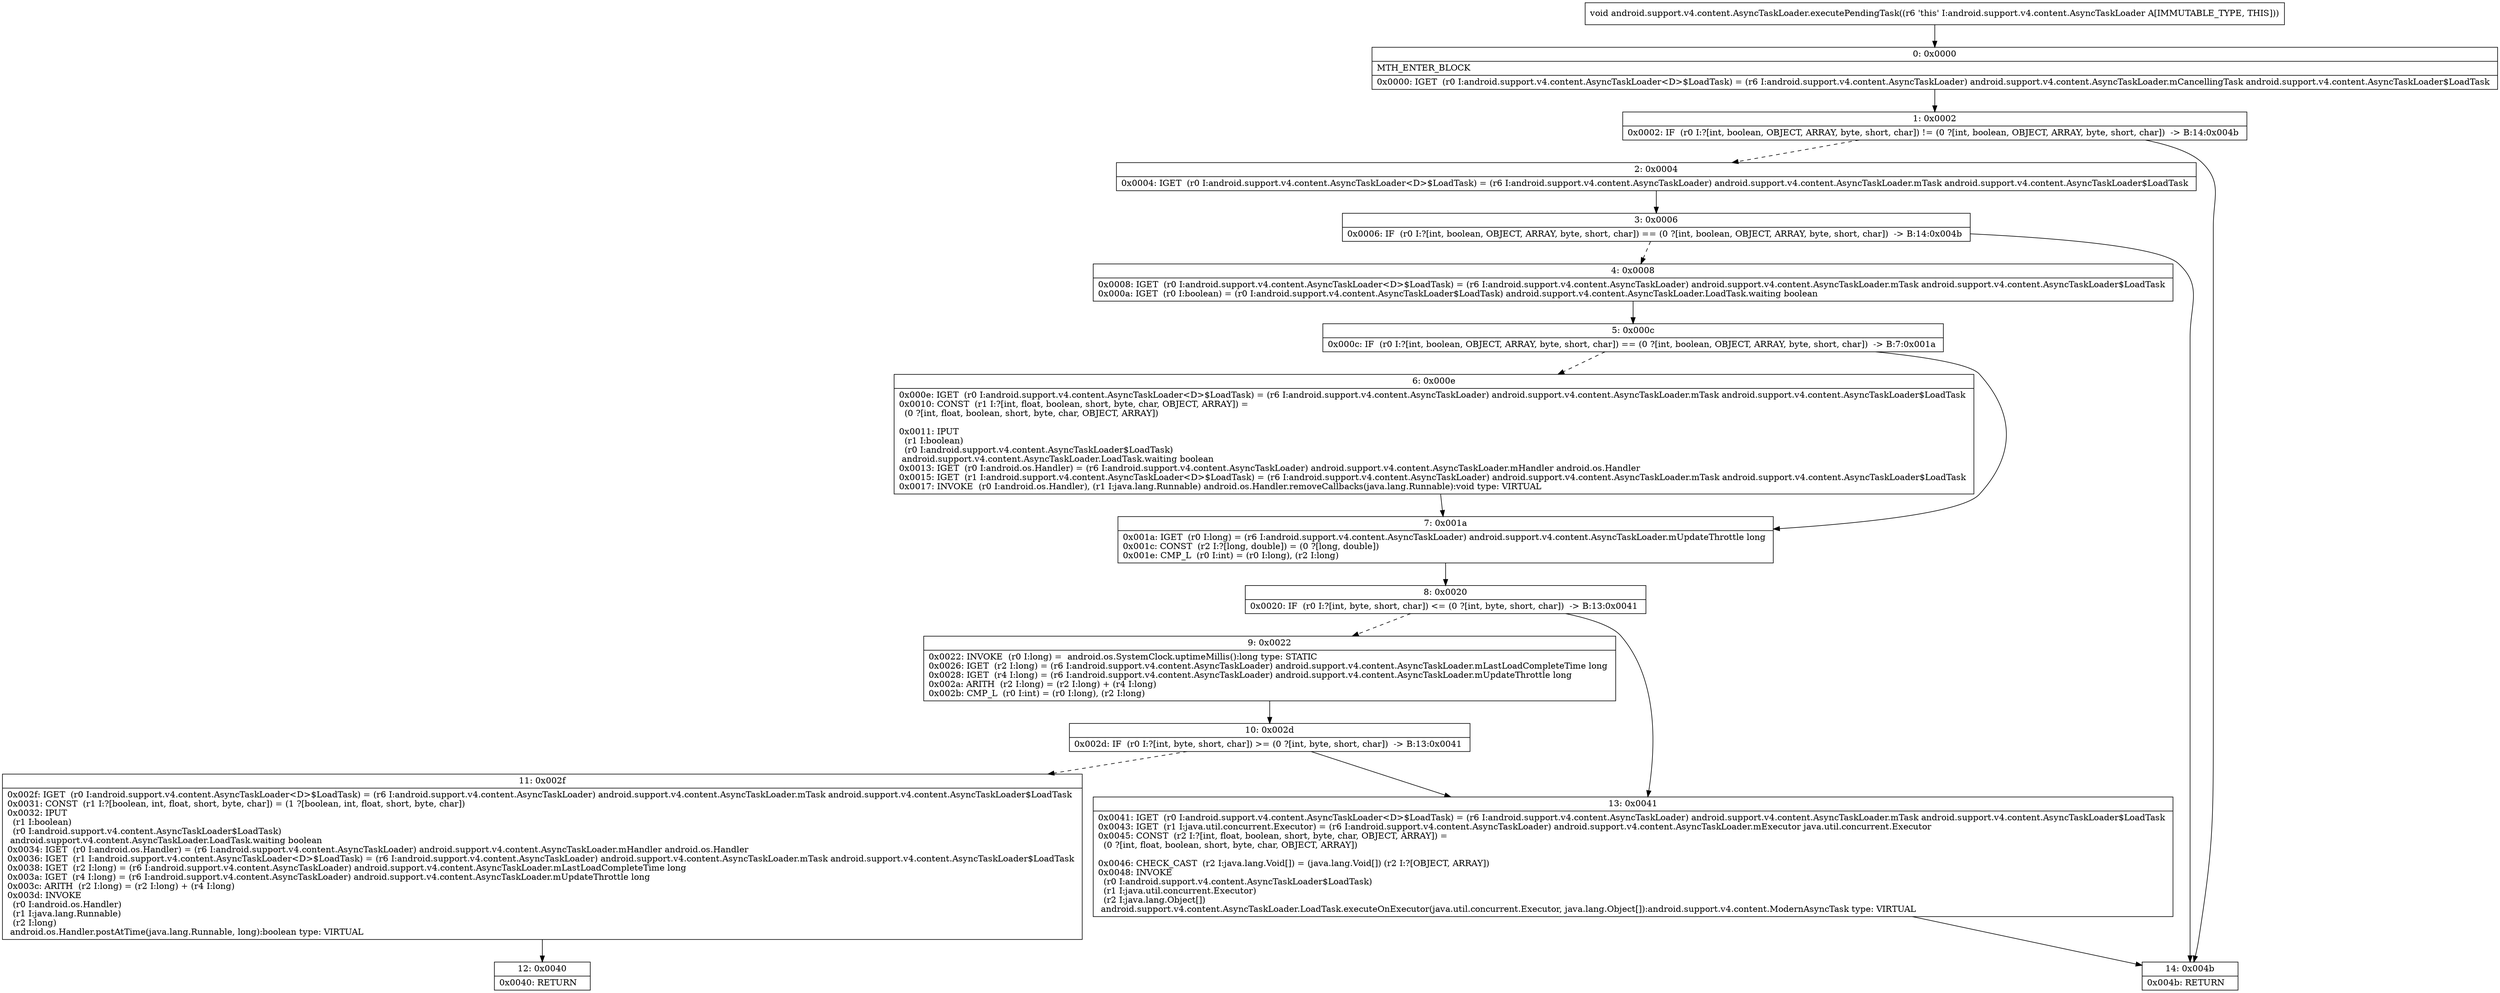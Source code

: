 digraph "CFG forandroid.support.v4.content.AsyncTaskLoader.executePendingTask()V" {
Node_0 [shape=record,label="{0\:\ 0x0000|MTH_ENTER_BLOCK\l|0x0000: IGET  (r0 I:android.support.v4.content.AsyncTaskLoader\<D\>$LoadTask) = (r6 I:android.support.v4.content.AsyncTaskLoader) android.support.v4.content.AsyncTaskLoader.mCancellingTask android.support.v4.content.AsyncTaskLoader$LoadTask \l}"];
Node_1 [shape=record,label="{1\:\ 0x0002|0x0002: IF  (r0 I:?[int, boolean, OBJECT, ARRAY, byte, short, char]) != (0 ?[int, boolean, OBJECT, ARRAY, byte, short, char])  \-\> B:14:0x004b \l}"];
Node_2 [shape=record,label="{2\:\ 0x0004|0x0004: IGET  (r0 I:android.support.v4.content.AsyncTaskLoader\<D\>$LoadTask) = (r6 I:android.support.v4.content.AsyncTaskLoader) android.support.v4.content.AsyncTaskLoader.mTask android.support.v4.content.AsyncTaskLoader$LoadTask \l}"];
Node_3 [shape=record,label="{3\:\ 0x0006|0x0006: IF  (r0 I:?[int, boolean, OBJECT, ARRAY, byte, short, char]) == (0 ?[int, boolean, OBJECT, ARRAY, byte, short, char])  \-\> B:14:0x004b \l}"];
Node_4 [shape=record,label="{4\:\ 0x0008|0x0008: IGET  (r0 I:android.support.v4.content.AsyncTaskLoader\<D\>$LoadTask) = (r6 I:android.support.v4.content.AsyncTaskLoader) android.support.v4.content.AsyncTaskLoader.mTask android.support.v4.content.AsyncTaskLoader$LoadTask \l0x000a: IGET  (r0 I:boolean) = (r0 I:android.support.v4.content.AsyncTaskLoader$LoadTask) android.support.v4.content.AsyncTaskLoader.LoadTask.waiting boolean \l}"];
Node_5 [shape=record,label="{5\:\ 0x000c|0x000c: IF  (r0 I:?[int, boolean, OBJECT, ARRAY, byte, short, char]) == (0 ?[int, boolean, OBJECT, ARRAY, byte, short, char])  \-\> B:7:0x001a \l}"];
Node_6 [shape=record,label="{6\:\ 0x000e|0x000e: IGET  (r0 I:android.support.v4.content.AsyncTaskLoader\<D\>$LoadTask) = (r6 I:android.support.v4.content.AsyncTaskLoader) android.support.v4.content.AsyncTaskLoader.mTask android.support.v4.content.AsyncTaskLoader$LoadTask \l0x0010: CONST  (r1 I:?[int, float, boolean, short, byte, char, OBJECT, ARRAY]) = \l  (0 ?[int, float, boolean, short, byte, char, OBJECT, ARRAY])\l \l0x0011: IPUT  \l  (r1 I:boolean)\l  (r0 I:android.support.v4.content.AsyncTaskLoader$LoadTask)\l android.support.v4.content.AsyncTaskLoader.LoadTask.waiting boolean \l0x0013: IGET  (r0 I:android.os.Handler) = (r6 I:android.support.v4.content.AsyncTaskLoader) android.support.v4.content.AsyncTaskLoader.mHandler android.os.Handler \l0x0015: IGET  (r1 I:android.support.v4.content.AsyncTaskLoader\<D\>$LoadTask) = (r6 I:android.support.v4.content.AsyncTaskLoader) android.support.v4.content.AsyncTaskLoader.mTask android.support.v4.content.AsyncTaskLoader$LoadTask \l0x0017: INVOKE  (r0 I:android.os.Handler), (r1 I:java.lang.Runnable) android.os.Handler.removeCallbacks(java.lang.Runnable):void type: VIRTUAL \l}"];
Node_7 [shape=record,label="{7\:\ 0x001a|0x001a: IGET  (r0 I:long) = (r6 I:android.support.v4.content.AsyncTaskLoader) android.support.v4.content.AsyncTaskLoader.mUpdateThrottle long \l0x001c: CONST  (r2 I:?[long, double]) = (0 ?[long, double]) \l0x001e: CMP_L  (r0 I:int) = (r0 I:long), (r2 I:long) \l}"];
Node_8 [shape=record,label="{8\:\ 0x0020|0x0020: IF  (r0 I:?[int, byte, short, char]) \<= (0 ?[int, byte, short, char])  \-\> B:13:0x0041 \l}"];
Node_9 [shape=record,label="{9\:\ 0x0022|0x0022: INVOKE  (r0 I:long) =  android.os.SystemClock.uptimeMillis():long type: STATIC \l0x0026: IGET  (r2 I:long) = (r6 I:android.support.v4.content.AsyncTaskLoader) android.support.v4.content.AsyncTaskLoader.mLastLoadCompleteTime long \l0x0028: IGET  (r4 I:long) = (r6 I:android.support.v4.content.AsyncTaskLoader) android.support.v4.content.AsyncTaskLoader.mUpdateThrottle long \l0x002a: ARITH  (r2 I:long) = (r2 I:long) + (r4 I:long) \l0x002b: CMP_L  (r0 I:int) = (r0 I:long), (r2 I:long) \l}"];
Node_10 [shape=record,label="{10\:\ 0x002d|0x002d: IF  (r0 I:?[int, byte, short, char]) \>= (0 ?[int, byte, short, char])  \-\> B:13:0x0041 \l}"];
Node_11 [shape=record,label="{11\:\ 0x002f|0x002f: IGET  (r0 I:android.support.v4.content.AsyncTaskLoader\<D\>$LoadTask) = (r6 I:android.support.v4.content.AsyncTaskLoader) android.support.v4.content.AsyncTaskLoader.mTask android.support.v4.content.AsyncTaskLoader$LoadTask \l0x0031: CONST  (r1 I:?[boolean, int, float, short, byte, char]) = (1 ?[boolean, int, float, short, byte, char]) \l0x0032: IPUT  \l  (r1 I:boolean)\l  (r0 I:android.support.v4.content.AsyncTaskLoader$LoadTask)\l android.support.v4.content.AsyncTaskLoader.LoadTask.waiting boolean \l0x0034: IGET  (r0 I:android.os.Handler) = (r6 I:android.support.v4.content.AsyncTaskLoader) android.support.v4.content.AsyncTaskLoader.mHandler android.os.Handler \l0x0036: IGET  (r1 I:android.support.v4.content.AsyncTaskLoader\<D\>$LoadTask) = (r6 I:android.support.v4.content.AsyncTaskLoader) android.support.v4.content.AsyncTaskLoader.mTask android.support.v4.content.AsyncTaskLoader$LoadTask \l0x0038: IGET  (r2 I:long) = (r6 I:android.support.v4.content.AsyncTaskLoader) android.support.v4.content.AsyncTaskLoader.mLastLoadCompleteTime long \l0x003a: IGET  (r4 I:long) = (r6 I:android.support.v4.content.AsyncTaskLoader) android.support.v4.content.AsyncTaskLoader.mUpdateThrottle long \l0x003c: ARITH  (r2 I:long) = (r2 I:long) + (r4 I:long) \l0x003d: INVOKE  \l  (r0 I:android.os.Handler)\l  (r1 I:java.lang.Runnable)\l  (r2 I:long)\l android.os.Handler.postAtTime(java.lang.Runnable, long):boolean type: VIRTUAL \l}"];
Node_12 [shape=record,label="{12\:\ 0x0040|0x0040: RETURN   \l}"];
Node_13 [shape=record,label="{13\:\ 0x0041|0x0041: IGET  (r0 I:android.support.v4.content.AsyncTaskLoader\<D\>$LoadTask) = (r6 I:android.support.v4.content.AsyncTaskLoader) android.support.v4.content.AsyncTaskLoader.mTask android.support.v4.content.AsyncTaskLoader$LoadTask \l0x0043: IGET  (r1 I:java.util.concurrent.Executor) = (r6 I:android.support.v4.content.AsyncTaskLoader) android.support.v4.content.AsyncTaskLoader.mExecutor java.util.concurrent.Executor \l0x0045: CONST  (r2 I:?[int, float, boolean, short, byte, char, OBJECT, ARRAY]) = \l  (0 ?[int, float, boolean, short, byte, char, OBJECT, ARRAY])\l \l0x0046: CHECK_CAST  (r2 I:java.lang.Void[]) = (java.lang.Void[]) (r2 I:?[OBJECT, ARRAY]) \l0x0048: INVOKE  \l  (r0 I:android.support.v4.content.AsyncTaskLoader$LoadTask)\l  (r1 I:java.util.concurrent.Executor)\l  (r2 I:java.lang.Object[])\l android.support.v4.content.AsyncTaskLoader.LoadTask.executeOnExecutor(java.util.concurrent.Executor, java.lang.Object[]):android.support.v4.content.ModernAsyncTask type: VIRTUAL \l}"];
Node_14 [shape=record,label="{14\:\ 0x004b|0x004b: RETURN   \l}"];
MethodNode[shape=record,label="{void android.support.v4.content.AsyncTaskLoader.executePendingTask((r6 'this' I:android.support.v4.content.AsyncTaskLoader A[IMMUTABLE_TYPE, THIS])) }"];
MethodNode -> Node_0;
Node_0 -> Node_1;
Node_1 -> Node_2[style=dashed];
Node_1 -> Node_14;
Node_2 -> Node_3;
Node_3 -> Node_4[style=dashed];
Node_3 -> Node_14;
Node_4 -> Node_5;
Node_5 -> Node_6[style=dashed];
Node_5 -> Node_7;
Node_6 -> Node_7;
Node_7 -> Node_8;
Node_8 -> Node_9[style=dashed];
Node_8 -> Node_13;
Node_9 -> Node_10;
Node_10 -> Node_11[style=dashed];
Node_10 -> Node_13;
Node_11 -> Node_12;
Node_13 -> Node_14;
}

